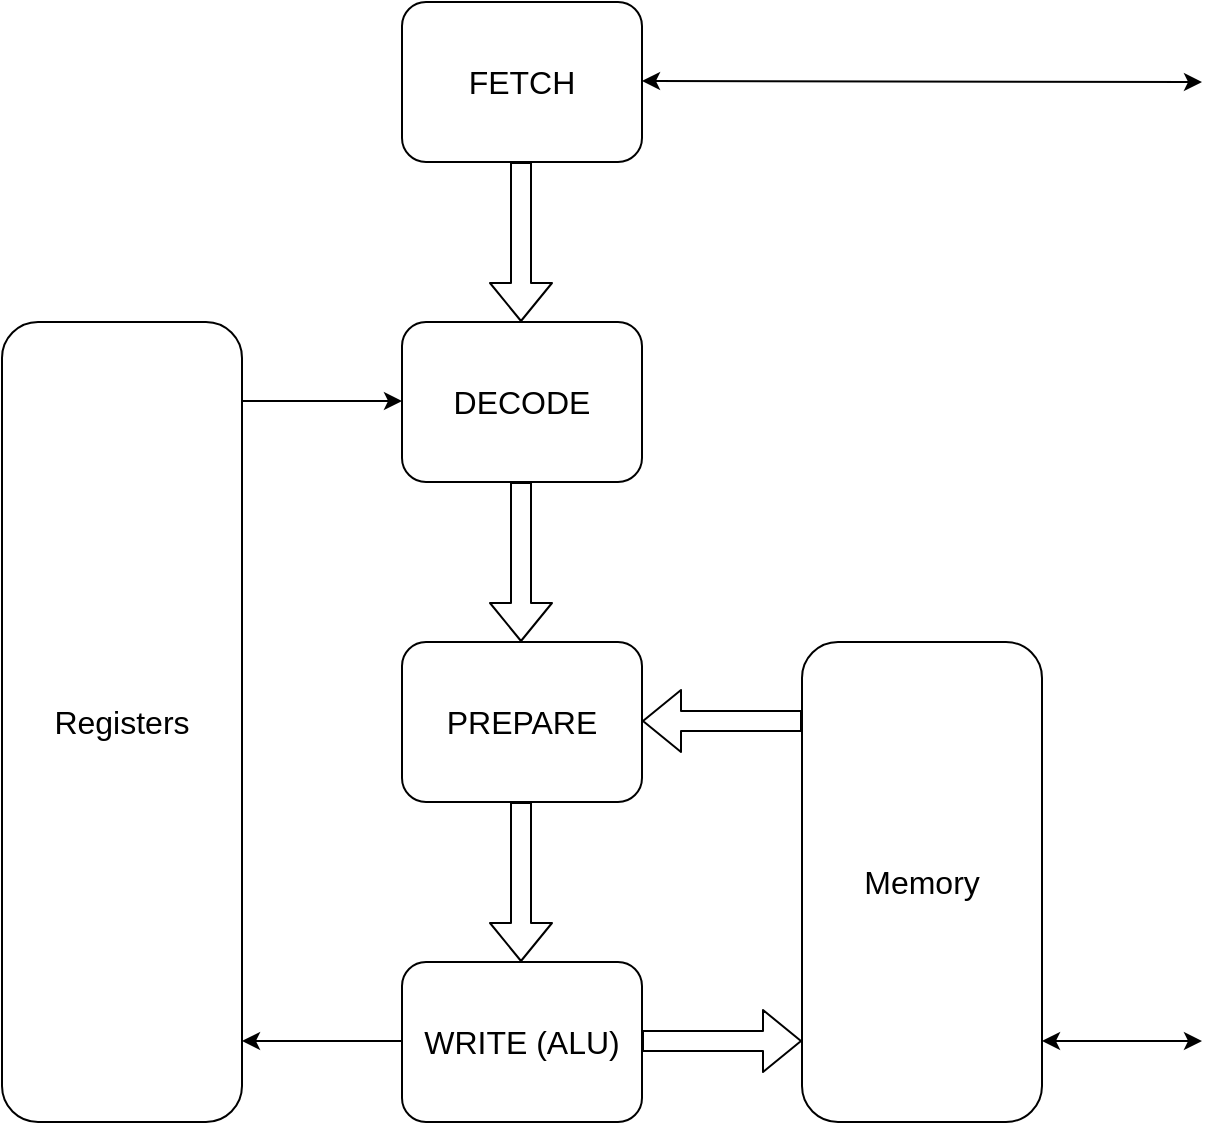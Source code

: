 <mxfile version="14.5.10" type="device"><diagram id="oZusOw9cLKCfPMEe2aPd" name="Page-1"><mxGraphModel dx="1030" dy="579" grid="1" gridSize="10" guides="1" tooltips="1" connect="1" arrows="1" fold="1" page="1" pageScale="1" pageWidth="827" pageHeight="1169" math="0" shadow="0"><root><mxCell id="0"/><mxCell id="1" parent="0"/><mxCell id="wyiP-iSPe3t5s1mjfxO9-1" value="&lt;font style=&quot;font-size: 16px&quot;&gt;FETCH&lt;/font&gt;" style="rounded=1;whiteSpace=wrap;html=1;" parent="1" vertex="1"><mxGeometry x="320" y="120" width="120" height="80" as="geometry"/></mxCell><mxCell id="wyiP-iSPe3t5s1mjfxO9-2" value="&lt;font style=&quot;font-size: 16px&quot;&gt;DECODE&lt;br&gt;&lt;/font&gt;" style="rounded=1;whiteSpace=wrap;html=1;" parent="1" vertex="1"><mxGeometry x="320" y="280" width="120" height="80" as="geometry"/></mxCell><mxCell id="wyiP-iSPe3t5s1mjfxO9-3" value="&lt;font style=&quot;font-size: 16px&quot;&gt;WRITE (ALU)&lt;/font&gt;" style="rounded=1;whiteSpace=wrap;html=1;" parent="1" vertex="1"><mxGeometry x="320" y="600" width="120" height="80" as="geometry"/></mxCell><mxCell id="wyiP-iSPe3t5s1mjfxO9-4" value="&lt;font style=&quot;font-size: 16px&quot;&gt;Registers&lt;/font&gt;" style="rounded=1;whiteSpace=wrap;html=1;" parent="1" vertex="1"><mxGeometry x="120" y="280" width="120" height="400" as="geometry"/></mxCell><mxCell id="wyiP-iSPe3t5s1mjfxO9-5" value="&lt;font style=&quot;font-size: 16px&quot;&gt;Memory&lt;/font&gt;" style="rounded=1;whiteSpace=wrap;html=1;" parent="1" vertex="1"><mxGeometry x="520" y="440" width="120" height="240" as="geometry"/></mxCell><mxCell id="wyiP-iSPe3t5s1mjfxO9-8" value="" style="shape=flexArrow;endArrow=classic;html=1;" parent="1" edge="1"><mxGeometry width="50" height="50" relative="1" as="geometry"><mxPoint x="379.5" y="200" as="sourcePoint"/><mxPoint x="379.5" y="280" as="targetPoint"/></mxGeometry></mxCell><mxCell id="wyiP-iSPe3t5s1mjfxO9-9" value="" style="shape=flexArrow;endArrow=classic;html=1;" parent="1" edge="1"><mxGeometry width="50" height="50" relative="1" as="geometry"><mxPoint x="379.5" y="360" as="sourcePoint"/><mxPoint x="379.5" y="440" as="targetPoint"/></mxGeometry></mxCell><mxCell id="wyiP-iSPe3t5s1mjfxO9-11" value="" style="shape=flexArrow;endArrow=classic;html=1;" parent="1" edge="1"><mxGeometry width="50" height="50" relative="1" as="geometry"><mxPoint x="440" y="639.5" as="sourcePoint"/><mxPoint x="520" y="639.5" as="targetPoint"/></mxGeometry></mxCell><mxCell id="wyiP-iSPe3t5s1mjfxO9-12" value="" style="shape=flexArrow;endArrow=classic;html=1;" parent="1" edge="1"><mxGeometry width="50" height="50" relative="1" as="geometry"><mxPoint x="520" y="479.5" as="sourcePoint"/><mxPoint x="440" y="479.5" as="targetPoint"/></mxGeometry></mxCell><mxCell id="wyiP-iSPe3t5s1mjfxO9-13" value="" style="endArrow=classic;html=1;" parent="1" edge="1"><mxGeometry width="50" height="50" relative="1" as="geometry"><mxPoint x="320" y="639.5" as="sourcePoint"/><mxPoint x="240" y="639.5" as="targetPoint"/></mxGeometry></mxCell><mxCell id="wyiP-iSPe3t5s1mjfxO9-14" value="" style="endArrow=classic;html=1;" parent="1" edge="1"><mxGeometry width="50" height="50" relative="1" as="geometry"><mxPoint x="240" y="319.5" as="sourcePoint"/><mxPoint x="320" y="319.5" as="targetPoint"/></mxGeometry></mxCell><mxCell id="wyiP-iSPe3t5s1mjfxO9-15" value="" style="endArrow=classic;startArrow=classic;html=1;" parent="1" edge="1"><mxGeometry width="50" height="50" relative="1" as="geometry"><mxPoint x="440" y="159.5" as="sourcePoint"/><mxPoint x="720" y="160" as="targetPoint"/></mxGeometry></mxCell><mxCell id="wyiP-iSPe3t5s1mjfxO9-16" value="" style="endArrow=classic;startArrow=classic;html=1;" parent="1" edge="1"><mxGeometry width="50" height="50" relative="1" as="geometry"><mxPoint x="640" y="639.5" as="sourcePoint"/><mxPoint x="720" y="639.5" as="targetPoint"/></mxGeometry></mxCell><mxCell id="fXm4xdu3F9VfoiGlowwO-1" value="&lt;font style=&quot;font-size: 16px&quot;&gt;PREPARE&lt;/font&gt;" style="rounded=1;whiteSpace=wrap;html=1;" parent="1" vertex="1"><mxGeometry x="320" y="440" width="120" height="80" as="geometry"/></mxCell><mxCell id="fXm4xdu3F9VfoiGlowwO-2" value="" style="shape=flexArrow;endArrow=classic;html=1;" parent="1" edge="1"><mxGeometry width="50" height="50" relative="1" as="geometry"><mxPoint x="379.5" y="520" as="sourcePoint"/><mxPoint x="379.5" y="600" as="targetPoint"/></mxGeometry></mxCell></root></mxGraphModel></diagram></mxfile>